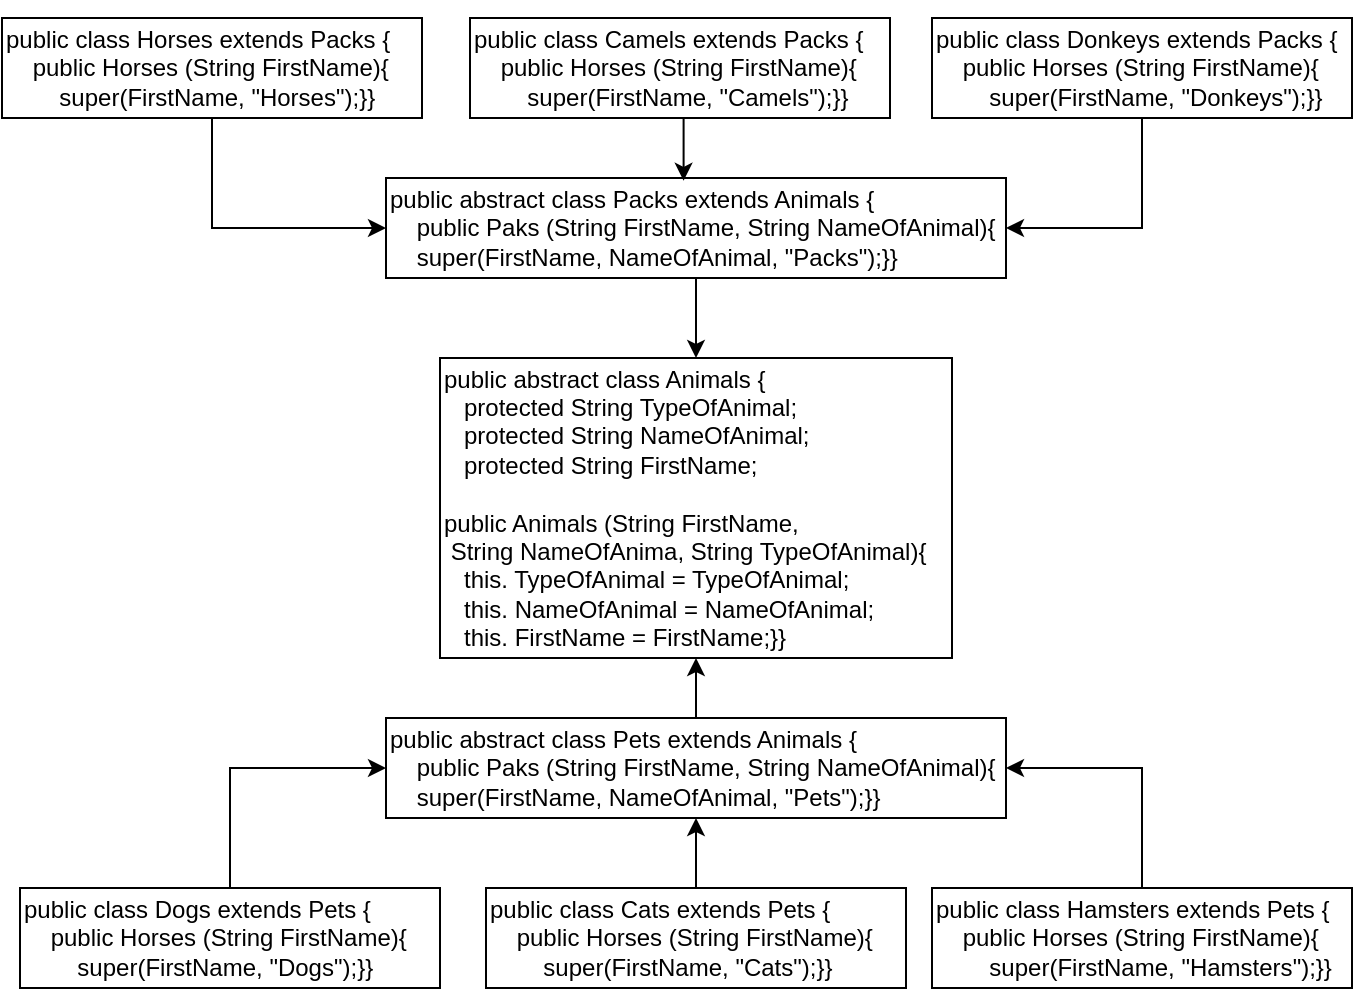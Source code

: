 <mxfile version="20.8.16" type="device"><diagram id="LoVYD131x6eVN4LB-mYg" name="Страница 1"><mxGraphModel dx="1098" dy="828" grid="1" gridSize="10" guides="1" tooltips="1" connect="1" arrows="1" fold="1" page="1" pageScale="1" pageWidth="827" pageHeight="1169" math="0" shadow="0"><root><mxCell id="0"/><mxCell id="1" parent="0"/><mxCell id="2" value="&lt;font style=&quot;font-size: 12px;&quot;&gt;public abstract class Animals {&lt;br&gt;&amp;nbsp; &amp;nbsp;protected String TypeOfAnimal;&lt;br&gt;&amp;nbsp; &amp;nbsp;protected String NameOfAnimal;&lt;br&gt;&lt;span lang=&quot;EN-US&quot; style=&quot;&quot;&gt;&amp;nbsp; &amp;nbsp;protected String FirstName;&lt;/span&gt;&amp;nbsp;&lt;br&gt;&amp;nbsp;&amp;nbsp;&lt;/font&gt;&lt;br&gt;public Animals (String FirstName,&lt;br&gt;&lt;span lang=&quot;EN-US&quot;&gt;&amp;nbsp;String NameOfAnima,&lt;/span&gt; String TypeOfAnimal)&lt;span lang=&quot;EN-US&quot; style=&quot;background-color: initial;&quot;&gt;{&lt;/span&gt;&lt;br&gt;&amp;nbsp; &amp;nbsp;this. TypeOfAnimal = TypeOfAnimal;&lt;br&gt;&amp;nbsp; &amp;nbsp;this. NameOfAnimal = NameOfAnimal; &lt;br&gt;&amp;nbsp; &amp;nbsp;this. FirstName = FirstName;}}" style="rounded=0;whiteSpace=wrap;html=1;align=left;" parent="1" vertex="1"><mxGeometry x="304" y="270" width="256" height="150" as="geometry"/></mxCell><mxCell id="tl4rkzEi-7TgA4RuAvuL-17" style="edgeStyle=orthogonalEdgeStyle;rounded=0;orthogonalLoop=1;jettySize=auto;html=1;exitX=0.5;exitY=1;exitDx=0;exitDy=0;entryX=0;entryY=0.5;entryDx=0;entryDy=0;fontSize=12;" parent="1" source="6" target="tl4rkzEi-7TgA4RuAvuL-13" edge="1"><mxGeometry relative="1" as="geometry"/></mxCell><mxCell id="6" value="&lt;p style=&quot;margin-bottom:0cm;margin-bottom:.0001pt&quot; class=&quot;MsoNormal&quot;&gt;&lt;span lang=&quot;EN-US&quot;&gt;public class Horses extends Packs {&lt;br&gt;&lt;/span&gt;&lt;/p&gt;&lt;div style=&quot;text-indent: 0px;&quot;&gt;&lt;span style=&quot;background-color: initial; text-indent: 9.75pt;&quot;&gt;&amp;nbsp; &amp;nbsp; public Horses (String FirstName){&lt;br&gt;&lt;/span&gt;&lt;span style=&quot;text-indent: 9.75pt; background-color: initial;&quot;&gt;&amp;nbsp; &amp;nbsp;&amp;nbsp;&lt;/span&gt;&lt;span style=&quot;background-color: initial;&quot;&gt;&amp;nbsp; &amp;nbsp; super(FirstName,&amp;nbsp;&lt;/span&gt;&lt;span style=&quot;background-color: initial;&quot;&gt;&quot;Horses&quot;);&lt;/span&gt;&lt;span style=&quot;background-color: initial;&quot;&gt;}}&lt;/span&gt;&lt;/div&gt;&lt;p&gt;&lt;/p&gt;" style="rounded=0;whiteSpace=wrap;html=1;align=left;" parent="1" vertex="1"><mxGeometry x="85" y="100" width="210" height="50" as="geometry"/></mxCell><mxCell id="tl4rkzEi-7TgA4RuAvuL-20" style="edgeStyle=orthogonalEdgeStyle;rounded=0;orthogonalLoop=1;jettySize=auto;html=1;entryX=0.5;entryY=0;entryDx=0;entryDy=0;fontSize=12;" parent="1" source="tl4rkzEi-7TgA4RuAvuL-13" target="2" edge="1"><mxGeometry relative="1" as="geometry"/></mxCell><mxCell id="tl4rkzEi-7TgA4RuAvuL-13" value="&lt;p style=&quot;margin-bottom:0cm;margin-bottom:.0001pt&quot; class=&quot;MsoNormal&quot;&gt;&lt;span lang=&quot;EN-US&quot;&gt;public abstract class Packs extends Animals {&lt;br&gt;&lt;/span&gt;&lt;/p&gt;&lt;div style=&quot;text-indent: 0px;&quot;&gt;&lt;span style=&quot;background-color: initial; text-indent: 9.75pt;&quot;&gt;&amp;nbsp; &amp;nbsp; public Paks (String FirstName, String NameOfAnimal){&lt;br&gt;&lt;/span&gt;&lt;span style=&quot;text-indent: 9.75pt; background-color: initial;&quot;&gt;&amp;nbsp; &amp;nbsp;&amp;nbsp;&lt;/span&gt;super(FirstName, NameOfAnimal, &quot;Packs&quot;);}}&lt;/div&gt;&lt;p&gt;&lt;/p&gt;" style="rounded=0;whiteSpace=wrap;html=1;align=left;" parent="1" vertex="1"><mxGeometry x="277" y="180" width="310" height="50" as="geometry"/></mxCell><mxCell id="tl4rkzEi-7TgA4RuAvuL-18" style="edgeStyle=orthogonalEdgeStyle;rounded=0;orthogonalLoop=1;jettySize=auto;html=1;exitX=0.5;exitY=1;exitDx=0;exitDy=0;entryX=0.48;entryY=0.028;entryDx=0;entryDy=0;entryPerimeter=0;fontSize=12;" parent="1" source="tl4rkzEi-7TgA4RuAvuL-15" target="tl4rkzEi-7TgA4RuAvuL-13" edge="1"><mxGeometry relative="1" as="geometry"/></mxCell><mxCell id="tl4rkzEi-7TgA4RuAvuL-15" value="&lt;p style=&quot;margin-bottom:0cm;margin-bottom:.0001pt&quot; class=&quot;MsoNormal&quot;&gt;&lt;span lang=&quot;EN-US&quot;&gt;public class Camels extends Packs {&lt;br&gt;&lt;/span&gt;&lt;/p&gt;&lt;div style=&quot;text-indent: 0px;&quot;&gt;&lt;span style=&quot;background-color: initial; text-indent: 9.75pt;&quot;&gt;&amp;nbsp; &amp;nbsp; public Horses (String FirstName){&lt;br&gt;&lt;/span&gt;&lt;span style=&quot;text-indent: 9.75pt; background-color: initial;&quot;&gt;&amp;nbsp; &amp;nbsp;&amp;nbsp;&lt;/span&gt;&lt;span style=&quot;background-color: initial;&quot;&gt;&amp;nbsp; &amp;nbsp; super(FirstName,&amp;nbsp;&lt;/span&gt;&lt;span style=&quot;background-color: initial;&quot;&gt;&quot;Camels&quot;);&lt;/span&gt;&lt;span style=&quot;background-color: initial;&quot;&gt;}}&lt;/span&gt;&lt;/div&gt;&lt;p&gt;&lt;/p&gt;" style="rounded=0;whiteSpace=wrap;html=1;align=left;" parent="1" vertex="1"><mxGeometry x="319" y="100" width="210" height="50" as="geometry"/></mxCell><mxCell id="tl4rkzEi-7TgA4RuAvuL-19" style="edgeStyle=orthogonalEdgeStyle;rounded=0;orthogonalLoop=1;jettySize=auto;html=1;entryX=1;entryY=0.5;entryDx=0;entryDy=0;fontSize=12;" parent="1" source="tl4rkzEi-7TgA4RuAvuL-16" target="tl4rkzEi-7TgA4RuAvuL-13" edge="1"><mxGeometry relative="1" as="geometry"/></mxCell><mxCell id="tl4rkzEi-7TgA4RuAvuL-16" value="&lt;p style=&quot;margin-bottom:0cm;margin-bottom:.0001pt&quot; class=&quot;MsoNormal&quot;&gt;&lt;span lang=&quot;EN-US&quot;&gt;public class Donkeys extends Packs {&lt;br&gt;&lt;/span&gt;&lt;/p&gt;&lt;div style=&quot;text-indent: 0px;&quot;&gt;&lt;span style=&quot;background-color: initial; text-indent: 9.75pt;&quot;&gt;&amp;nbsp; &amp;nbsp; public Horses (String FirstName){&lt;br&gt;&lt;/span&gt;&lt;span style=&quot;text-indent: 9.75pt; background-color: initial;&quot;&gt;&amp;nbsp; &amp;nbsp;&amp;nbsp;&lt;/span&gt;&lt;span style=&quot;background-color: initial;&quot;&gt;&amp;nbsp; &amp;nbsp; super(FirstName,&amp;nbsp;&lt;/span&gt;&quot;Donkeys&lt;span style=&quot;background-color: initial;&quot;&gt;&quot;);&lt;/span&gt;&lt;span style=&quot;background-color: initial;&quot;&gt;}}&lt;/span&gt;&lt;/div&gt;&lt;p&gt;&lt;/p&gt;" style="rounded=0;whiteSpace=wrap;html=1;align=left;" parent="1" vertex="1"><mxGeometry x="550" y="100" width="210" height="50" as="geometry"/></mxCell><mxCell id="tl4rkzEi-7TgA4RuAvuL-25" style="edgeStyle=orthogonalEdgeStyle;rounded=0;orthogonalLoop=1;jettySize=auto;html=1;entryX=0.5;entryY=1;entryDx=0;entryDy=0;fontSize=12;" parent="1" source="tl4rkzEi-7TgA4RuAvuL-21" target="2" edge="1"><mxGeometry relative="1" as="geometry"/></mxCell><mxCell id="tl4rkzEi-7TgA4RuAvuL-21" value="&lt;p style=&quot;margin-bottom:0cm;margin-bottom:.0001pt&quot; class=&quot;MsoNormal&quot;&gt;&lt;span lang=&quot;EN-US&quot;&gt;public abstract class Pets extends Animals {&lt;br&gt;&lt;/span&gt;&lt;/p&gt;&lt;div style=&quot;text-indent: 0px;&quot;&gt;&lt;span style=&quot;background-color: initial; text-indent: 9.75pt;&quot;&gt;&amp;nbsp; &amp;nbsp; public Paks (String FirstName, String NameOfAnimal){&lt;br&gt;&lt;/span&gt;&lt;span style=&quot;text-indent: 9.75pt; background-color: initial;&quot;&gt;&amp;nbsp; &amp;nbsp;&amp;nbsp;&lt;/span&gt;super(FirstName, NameOfAnimal, &quot;Pets&quot;);}}&lt;/div&gt;&lt;p&gt;&lt;/p&gt;" style="rounded=0;whiteSpace=wrap;html=1;align=left;" parent="1" vertex="1"><mxGeometry x="277" y="450" width="310" height="50" as="geometry"/></mxCell><mxCell id="tl4rkzEi-7TgA4RuAvuL-26" style="edgeStyle=orthogonalEdgeStyle;rounded=0;orthogonalLoop=1;jettySize=auto;html=1;entryX=0;entryY=0.5;entryDx=0;entryDy=0;fontSize=12;" parent="1" source="tl4rkzEi-7TgA4RuAvuL-22" target="tl4rkzEi-7TgA4RuAvuL-21" edge="1"><mxGeometry relative="1" as="geometry"/></mxCell><mxCell id="tl4rkzEi-7TgA4RuAvuL-22" value="&lt;p style=&quot;margin-bottom:0cm;margin-bottom:.0001pt&quot; class=&quot;MsoNormal&quot;&gt;&lt;span lang=&quot;EN-US&quot;&gt;public class Dogs extends Pets {&lt;br&gt;&lt;/span&gt;&lt;/p&gt;&lt;div style=&quot;text-indent: 0px;&quot;&gt;&lt;span style=&quot;background-color: initial; text-indent: 9.75pt;&quot;&gt;&amp;nbsp; &amp;nbsp; public Horses (String FirstName){&lt;br&gt;&lt;/span&gt;&lt;span style=&quot;text-indent: 9.75pt; background-color: initial;&quot;&gt;&amp;nbsp; &amp;nbsp;&amp;nbsp;&lt;/span&gt;&lt;span style=&quot;background-color: initial;&quot;&gt;&amp;nbsp; &amp;nbsp; super(FirstName,&amp;nbsp;&lt;/span&gt;&lt;span style=&quot;background-color: initial;&quot;&gt;&quot;Dogs&quot;);&lt;/span&gt;&lt;span style=&quot;background-color: initial;&quot;&gt;}}&lt;/span&gt;&lt;/div&gt;&lt;p&gt;&lt;/p&gt;" style="rounded=0;whiteSpace=wrap;html=1;align=left;" parent="1" vertex="1"><mxGeometry x="94" y="535" width="210" height="50" as="geometry"/></mxCell><mxCell id="tl4rkzEi-7TgA4RuAvuL-29" style="edgeStyle=orthogonalEdgeStyle;rounded=0;orthogonalLoop=1;jettySize=auto;html=1;entryX=0.5;entryY=1;entryDx=0;entryDy=0;fontSize=12;" parent="1" source="tl4rkzEi-7TgA4RuAvuL-23" target="tl4rkzEi-7TgA4RuAvuL-21" edge="1"><mxGeometry relative="1" as="geometry"/></mxCell><mxCell id="tl4rkzEi-7TgA4RuAvuL-23" value="&lt;p style=&quot;margin-bottom:0cm;margin-bottom:.0001pt&quot; class=&quot;MsoNormal&quot;&gt;&lt;span lang=&quot;EN-US&quot;&gt;public class Cats extends Pets {&lt;br&gt;&lt;/span&gt;&lt;/p&gt;&lt;div style=&quot;text-indent: 0px;&quot;&gt;&lt;span style=&quot;background-color: initial; text-indent: 9.75pt;&quot;&gt;&amp;nbsp; &amp;nbsp; public Horses (String FirstName){&lt;br&gt;&lt;/span&gt;&lt;span style=&quot;text-indent: 9.75pt; background-color: initial;&quot;&gt;&amp;nbsp; &amp;nbsp;&amp;nbsp;&lt;/span&gt;&lt;span style=&quot;background-color: initial;&quot;&gt;&amp;nbsp; &amp;nbsp; super(FirstName,&amp;nbsp;&lt;/span&gt;&lt;span style=&quot;background-color: initial;&quot;&gt;&quot;Cats&quot;);&lt;/span&gt;&lt;span style=&quot;background-color: initial;&quot;&gt;}}&lt;/span&gt;&lt;/div&gt;&lt;p&gt;&lt;/p&gt;" style="rounded=0;whiteSpace=wrap;html=1;align=left;" parent="1" vertex="1"><mxGeometry x="327" y="535" width="210" height="50" as="geometry"/></mxCell><mxCell id="tl4rkzEi-7TgA4RuAvuL-27" style="edgeStyle=orthogonalEdgeStyle;rounded=0;orthogonalLoop=1;jettySize=auto;html=1;entryX=1;entryY=0.5;entryDx=0;entryDy=0;fontSize=12;" parent="1" source="tl4rkzEi-7TgA4RuAvuL-24" target="tl4rkzEi-7TgA4RuAvuL-21" edge="1"><mxGeometry relative="1" as="geometry"/></mxCell><mxCell id="tl4rkzEi-7TgA4RuAvuL-24" value="&lt;p style=&quot;margin-bottom:0cm;margin-bottom:.0001pt&quot; class=&quot;MsoNormal&quot;&gt;&lt;span lang=&quot;EN-US&quot;&gt;public class Hamsters extends Pets {&lt;br&gt;&lt;/span&gt;&lt;/p&gt;&lt;div style=&quot;text-indent: 0px;&quot;&gt;&lt;span style=&quot;background-color: initial; text-indent: 9.75pt;&quot;&gt;&amp;nbsp; &amp;nbsp; public Horses (String FirstName){&lt;br&gt;&lt;/span&gt;&lt;span style=&quot;text-indent: 9.75pt; background-color: initial;&quot;&gt;&amp;nbsp; &amp;nbsp;&amp;nbsp;&lt;/span&gt;&lt;span style=&quot;background-color: initial;&quot;&gt;&amp;nbsp; &amp;nbsp; super(FirstName,&amp;nbsp;&lt;/span&gt;&quot;Hamsters&lt;span style=&quot;background-color: initial;&quot;&gt;&quot;);&lt;/span&gt;&lt;span style=&quot;background-color: initial;&quot;&gt;}}&lt;/span&gt;&lt;/div&gt;&lt;p&gt;&lt;/p&gt;" style="rounded=0;whiteSpace=wrap;html=1;align=left;" parent="1" vertex="1"><mxGeometry x="550" y="535" width="210" height="50" as="geometry"/></mxCell></root></mxGraphModel></diagram></mxfile>